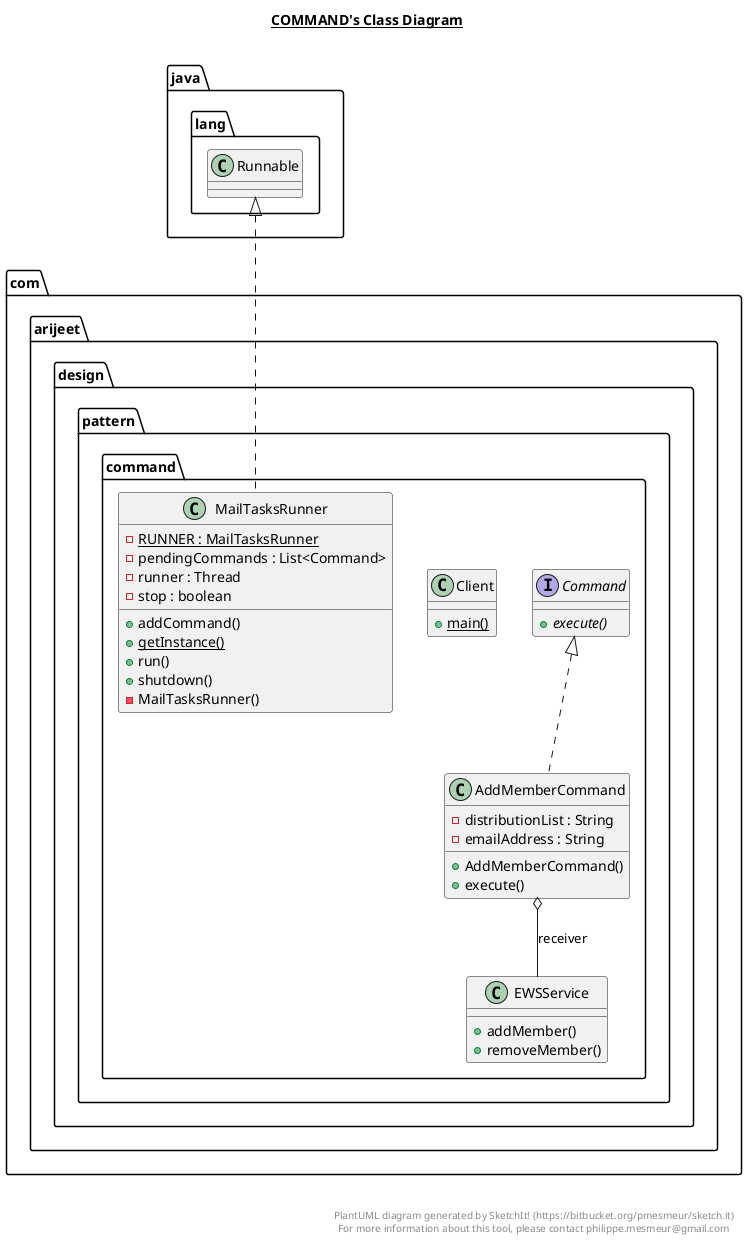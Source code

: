 @startuml

title __COMMAND's Class Diagram__\n

  namespace com.arijeet.design.pattern.command {
    class com.arijeet.design.pattern.command.AddMemberCommand {
        - distributionList : String
        - emailAddress : String
        + AddMemberCommand()
        + execute()
    }
  }
  

  namespace com.arijeet.design.pattern.command {
    class com.arijeet.design.pattern.command.Client {
        {static} + main()
    }
  }
  

  namespace com.arijeet.design.pattern.command {
    interface com.arijeet.design.pattern.command.Command {
        {abstract} + execute()
    }
  }
  

  namespace com.arijeet.design.pattern.command {
    class com.arijeet.design.pattern.command.EWSService {
        + addMember()
        + removeMember()
    }
  }
  

  namespace com.arijeet.design.pattern.command {
    class com.arijeet.design.pattern.command.MailTasksRunner {
        {static} - RUNNER : MailTasksRunner
        - pendingCommands : List<Command>
        - runner : Thread
        - stop : boolean
        + addCommand()
        {static} + getInstance()
        + run()
        + shutdown()
        - MailTasksRunner()
    }
  }
  

  com.arijeet.design.pattern.command.AddMemberCommand .up.|> com.arijeet.design.pattern.command.Command
  com.arijeet.design.pattern.command.AddMemberCommand o-- com.arijeet.design.pattern.command.EWSService : receiver
  com.arijeet.design.pattern.command.MailTasksRunner .up.|> java.lang.Runnable


right footer


PlantUML diagram generated by SketchIt! (https://bitbucket.org/pmesmeur/sketch.it)
For more information about this tool, please contact philippe.mesmeur@gmail.com
endfooter

@enduml
